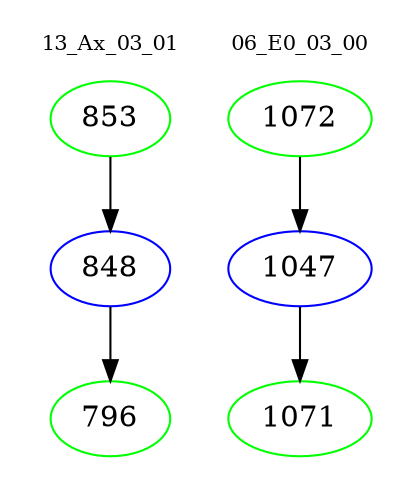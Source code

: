 digraph{
subgraph cluster_0 {
color = white
label = "13_Ax_03_01";
fontsize=10;
T0_853 [label="853", color="green"]
T0_853 -> T0_848 [color="black"]
T0_848 [label="848", color="blue"]
T0_848 -> T0_796 [color="black"]
T0_796 [label="796", color="green"]
}
subgraph cluster_1 {
color = white
label = "06_E0_03_00";
fontsize=10;
T1_1072 [label="1072", color="green"]
T1_1072 -> T1_1047 [color="black"]
T1_1047 [label="1047", color="blue"]
T1_1047 -> T1_1071 [color="black"]
T1_1071 [label="1071", color="green"]
}
}
